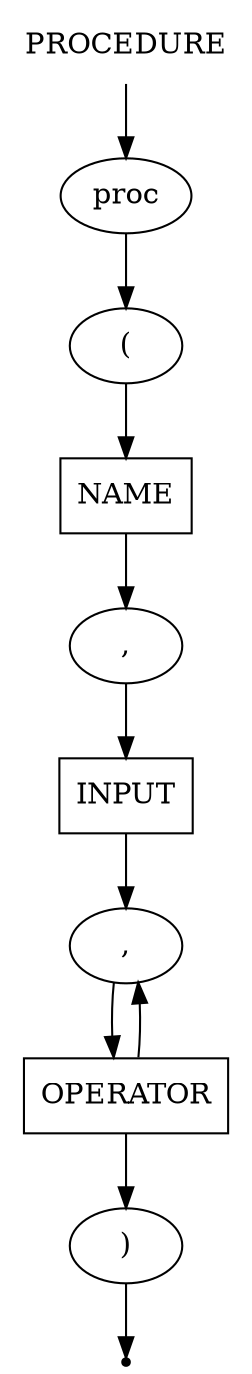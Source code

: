 digraph PROCEDURE {
    start [label=PROCEDURE shape=plaintext]
    proc [label=proc shape=oval]
    br_open [label="(" shape=oval]
    br_close [label=")" shape=oval]
    name [label=NAME shape=box]
    comma_1 [label="," shape=oval]
    comma_2 [label="," shape=oval]
    input [label=INPUT shape=box]
    operator [label=OPERATOR shape=box]
    end [label="" shape=point]

    start -> proc
    proc -> br_open
    br_open -> name
    name -> comma_1
    comma_1 -> input
    input -> comma_2
    comma_2 -> operator
    operator -> comma_2
    operator -> br_close
    br_close -> end
}